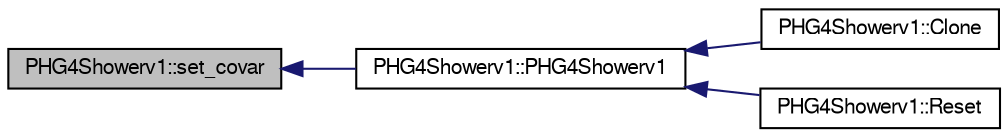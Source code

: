 digraph "PHG4Showerv1::set_covar"
{
  bgcolor="transparent";
  edge [fontname="FreeSans",fontsize="10",labelfontname="FreeSans",labelfontsize="10"];
  node [fontname="FreeSans",fontsize="10",shape=record];
  rankdir="LR";
  Node1 [label="PHG4Showerv1::set_covar",height=0.2,width=0.4,color="black", fillcolor="grey75", style="filled" fontcolor="black"];
  Node1 -> Node2 [dir="back",color="midnightblue",fontsize="10",style="solid",fontname="FreeSans"];
  Node2 [label="PHG4Showerv1::PHG4Showerv1",height=0.2,width=0.4,color="black",URL="$db/dfa/classPHG4Showerv1.html#add14d0fb24511d1eacd0bce2fe332877"];
  Node2 -> Node3 [dir="back",color="midnightblue",fontsize="10",style="solid",fontname="FreeSans"];
  Node3 [label="PHG4Showerv1::Clone",height=0.2,width=0.4,color="black",URL="$db/dfa/classPHG4Showerv1.html#a108de468abe07f3ada69fe8c0f04729f"];
  Node2 -> Node4 [dir="back",color="midnightblue",fontsize="10",style="solid",fontname="FreeSans"];
  Node4 [label="PHG4Showerv1::Reset",height=0.2,width=0.4,color="black",URL="$db/dfa/classPHG4Showerv1.html#a8c34f3dc14834d1e552badff6084bf62",tooltip="Clear Event. "];
}
